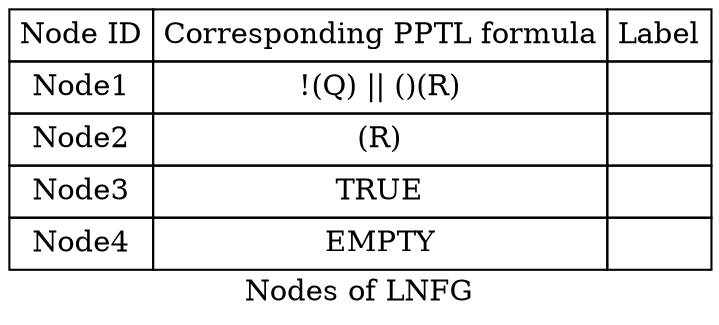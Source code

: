 digraph G{
color=lightgrey;
style=filled;
label="Nodes of LNFG";
a[shape=none,margin=0,label=<
<TABLE BORDER="0" CELLBORDER="1" CELLSPACING="0" CELLPADDING="4">
<TR><TD>Node ID</TD><TD>Corresponding PPTL formula</TD><TD>Label</TD></TR>
<TR><TD>Node1</TD><TD>!(Q) || ()(R)</TD><TD></TD>
</TR>
<TR><TD>Node2</TD><TD>(R)</TD><TD></TD>
</TR>
<TR><TD>Node3</TD><TD>TRUE</TD><TD></TD>
</TR>
<TR><TD>Node4</TD><TD>EMPTY</TD><TD></TD>
</TR>
</TABLE>>];
}
